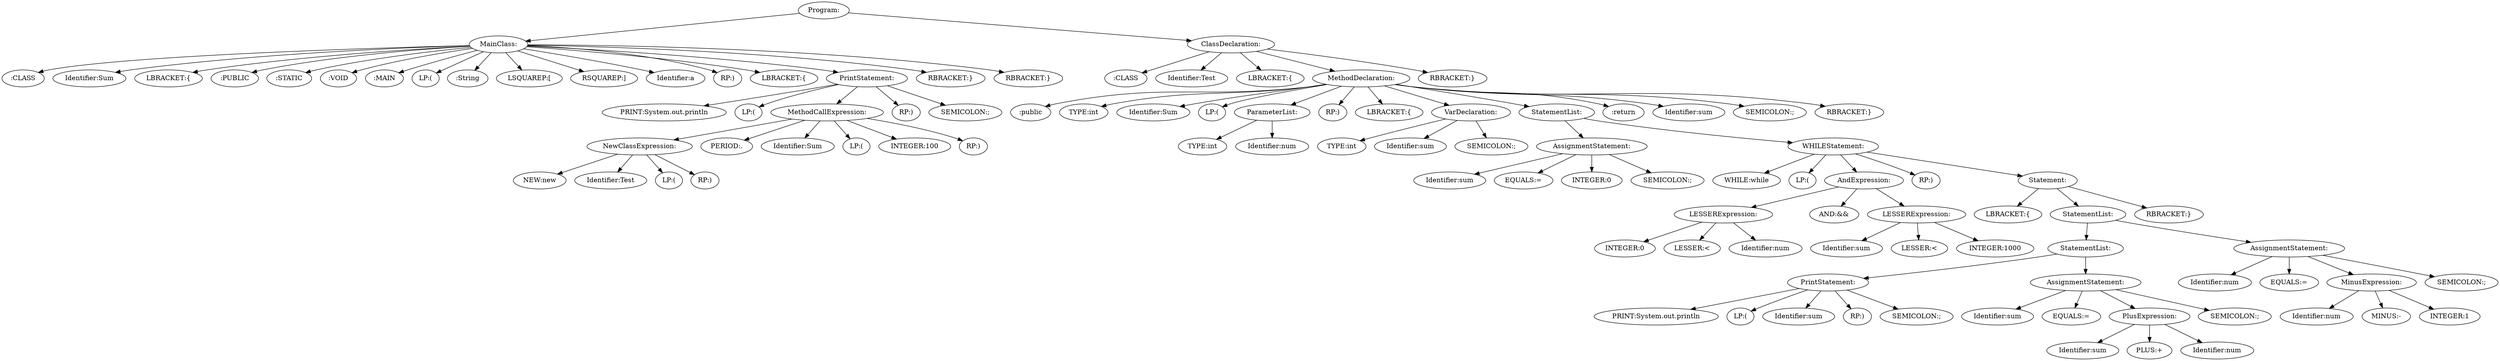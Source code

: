 digraph {
n0 [label="Program:"];
n1 [label="MainClass:"];
n2 [label=":CLASS"];
n1 -> n2
n3 [label="Identifier:Sum"];
n1 -> n3
n4 [label="LBRACKET:{"];
n1 -> n4
n5 [label=":PUBLIC"];
n1 -> n5
n6 [label=":STATIC"];
n1 -> n6
n7 [label=":VOID"];
n1 -> n7
n8 [label=":MAIN"];
n1 -> n8
n9 [label="LP:("];
n1 -> n9
n10 [label=":String"];
n1 -> n10
n11 [label="LSQUAREP:["];
n1 -> n11
n12 [label="RSQUAREP:]"];
n1 -> n12
n13 [label="Identifier:a"];
n1 -> n13
n14 [label="RP:)"];
n1 -> n14
n15 [label="LBRACKET:{"];
n1 -> n15
n16 [label="PrintStatement:"];
n17 [label="PRINT:System.out.println"];
n16 -> n17
n18 [label="LP:("];
n16 -> n18
n19 [label="MethodCallExpression:"];
n20 [label="NewClassExpression:"];
n21 [label="NEW:new"];
n20 -> n21
n22 [label="Identifier:Test"];
n20 -> n22
n23 [label="LP:("];
n20 -> n23
n24 [label="RP:)"];
n20 -> n24
n19 -> n20
n25 [label="PERIOD:."];
n19 -> n25
n26 [label="Identifier:Sum"];
n19 -> n26
n27 [label="LP:("];
n19 -> n27
n28 [label="INTEGER:100"];
n19 -> n28
n29 [label="RP:)"];
n19 -> n29
n16 -> n19
n30 [label="RP:)"];
n16 -> n30
n31 [label="SEMICOLON:;"];
n16 -> n31
n1 -> n16
n32 [label="RBRACKET:}"];
n1 -> n32
n33 [label="RBRACKET:}"];
n1 -> n33
n0 -> n1
n34 [label="ClassDeclaration:"];
n35 [label=":CLASS"];
n34 -> n35
n36 [label="Identifier:Test"];
n34 -> n36
n37 [label="LBRACKET:{"];
n34 -> n37
n38 [label="MethodDeclaration:"];
n39 [label=":public"];
n38 -> n39
n40 [label="TYPE:int"];
n38 -> n40
n41 [label="Identifier:Sum"];
n38 -> n41
n42 [label="LP:("];
n38 -> n42
n43 [label="ParameterList:"];
n44 [label="TYPE:int"];
n43 -> n44
n45 [label="Identifier:num"];
n43 -> n45
n38 -> n43
n46 [label="RP:)"];
n38 -> n46
n47 [label="LBRACKET:{"];
n38 -> n47
n48 [label="VarDeclaration:"];
n49 [label="TYPE:int"];
n48 -> n49
n50 [label="Identifier:sum"];
n48 -> n50
n51 [label="SEMICOLON:;"];
n48 -> n51
n38 -> n48
n52 [label="StatementList:"];
n53 [label="AssignmentStatement:"];
n54 [label="Identifier:sum"];
n53 -> n54
n55 [label="EQUALS:="];
n53 -> n55
n56 [label="INTEGER:0"];
n53 -> n56
n57 [label="SEMICOLON:;"];
n53 -> n57
n52 -> n53
n58 [label="WHILEStatement:"];
n59 [label="WHILE:while"];
n58 -> n59
n60 [label="LP:("];
n58 -> n60
n61 [label="AndExpression:"];
n62 [label="LESSERExpression:"];
n63 [label="INTEGER:0"];
n62 -> n63
n64 [label="LESSER:<"];
n62 -> n64
n65 [label="Identifier:num"];
n62 -> n65
n61 -> n62
n66 [label="AND:&&"];
n61 -> n66
n67 [label="LESSERExpression:"];
n68 [label="Identifier:sum"];
n67 -> n68
n69 [label="LESSER:<"];
n67 -> n69
n70 [label="INTEGER:1000"];
n67 -> n70
n61 -> n67
n58 -> n61
n71 [label="RP:)"];
n58 -> n71
n72 [label="Statement:"];
n73 [label="LBRACKET:{"];
n72 -> n73
n74 [label="StatementList:"];
n75 [label="StatementList:"];
n76 [label="PrintStatement:"];
n77 [label="PRINT:System.out.println"];
n76 -> n77
n78 [label="LP:("];
n76 -> n78
n79 [label="Identifier:sum"];
n76 -> n79
n80 [label="RP:)"];
n76 -> n80
n81 [label="SEMICOLON:;"];
n76 -> n81
n75 -> n76
n82 [label="AssignmentStatement:"];
n83 [label="Identifier:sum"];
n82 -> n83
n84 [label="EQUALS:="];
n82 -> n84
n85 [label="PlusExpression:"];
n86 [label="Identifier:sum"];
n85 -> n86
n87 [label="PLUS:+"];
n85 -> n87
n88 [label="Identifier:num"];
n85 -> n88
n82 -> n85
n89 [label="SEMICOLON:;"];
n82 -> n89
n75 -> n82
n74 -> n75
n90 [label="AssignmentStatement:"];
n91 [label="Identifier:num"];
n90 -> n91
n92 [label="EQUALS:="];
n90 -> n92
n93 [label="MinusExpression:"];
n94 [label="Identifier:num"];
n93 -> n94
n95 [label="MINUS:-"];
n93 -> n95
n96 [label="INTEGER:1"];
n93 -> n96
n90 -> n93
n97 [label="SEMICOLON:;"];
n90 -> n97
n74 -> n90
n72 -> n74
n98 [label="RBRACKET:}"];
n72 -> n98
n58 -> n72
n52 -> n58
n38 -> n52
n99 [label=":return"];
n38 -> n99
n100 [label="Identifier:sum"];
n38 -> n100
n101 [label="SEMICOLON:;"];
n38 -> n101
n102 [label="RBRACKET:}"];
n38 -> n102
n34 -> n38
n103 [label="RBRACKET:}"];
n34 -> n103
n0 -> n34
}
